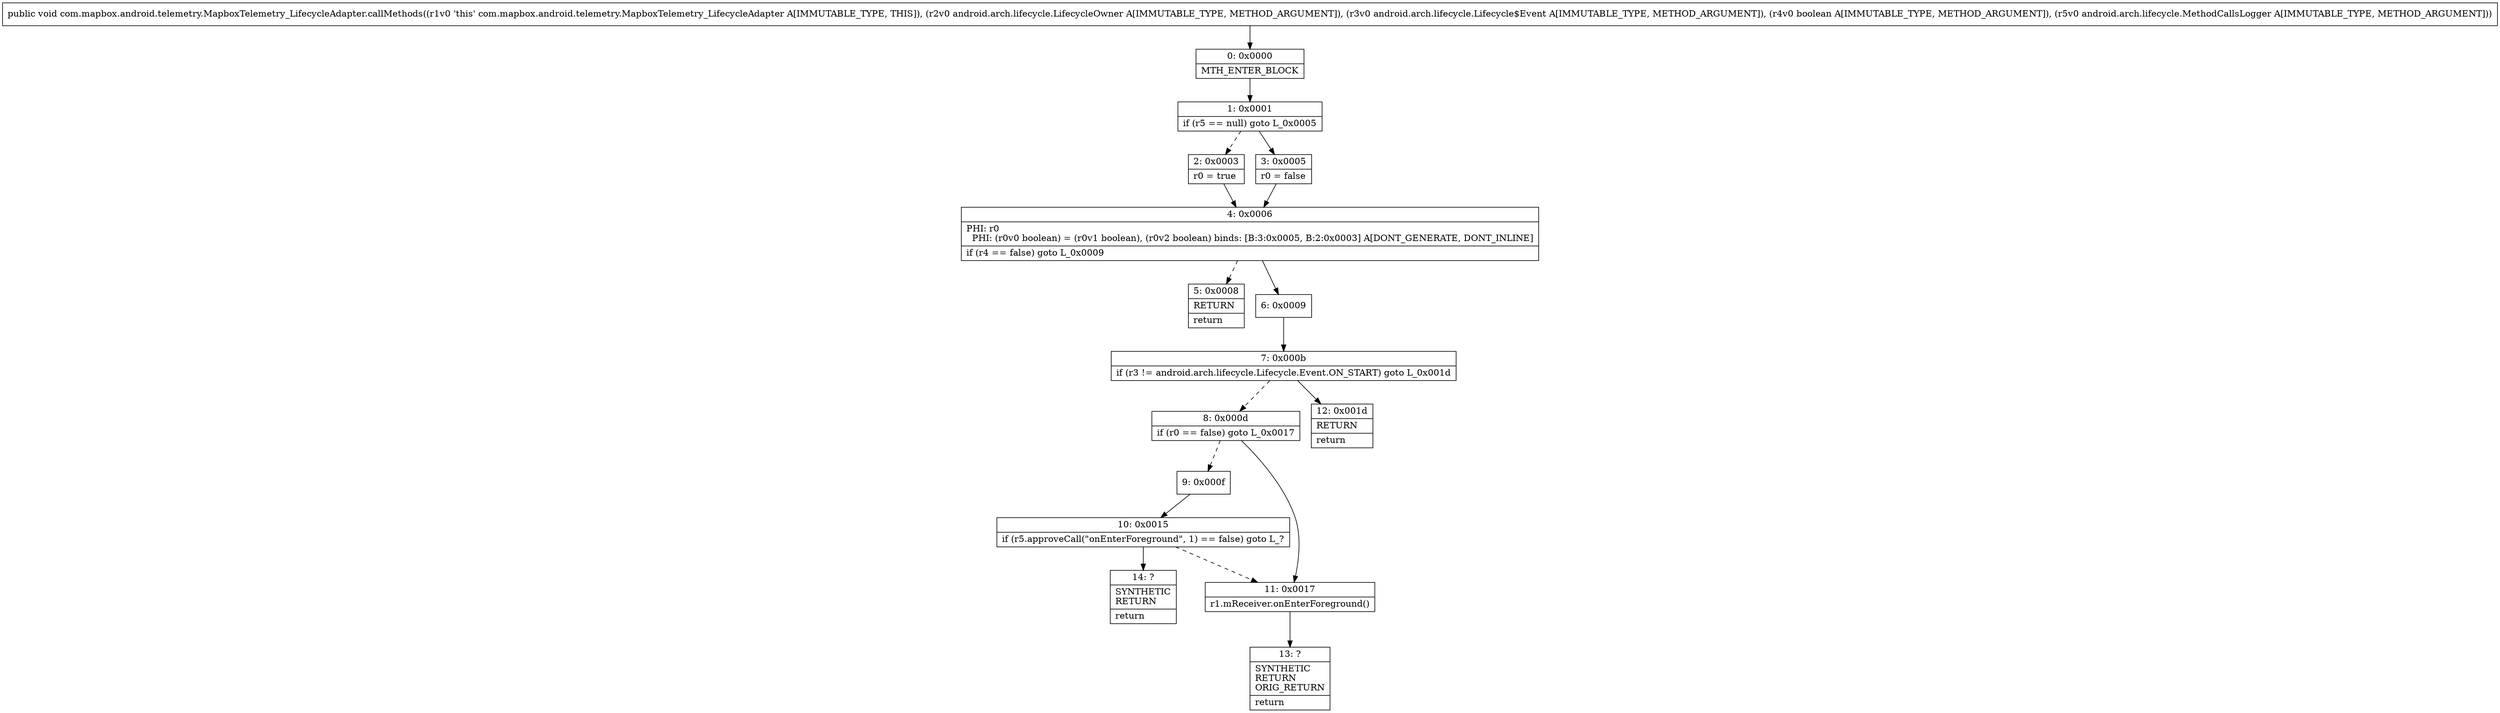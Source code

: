 digraph "CFG forcom.mapbox.android.telemetry.MapboxTelemetry_LifecycleAdapter.callMethods(Landroid\/arch\/lifecycle\/LifecycleOwner;Landroid\/arch\/lifecycle\/Lifecycle$Event;ZLandroid\/arch\/lifecycle\/MethodCallsLogger;)V" {
Node_0 [shape=record,label="{0\:\ 0x0000|MTH_ENTER_BLOCK\l}"];
Node_1 [shape=record,label="{1\:\ 0x0001|if (r5 == null) goto L_0x0005\l}"];
Node_2 [shape=record,label="{2\:\ 0x0003|r0 = true\l}"];
Node_3 [shape=record,label="{3\:\ 0x0005|r0 = false\l}"];
Node_4 [shape=record,label="{4\:\ 0x0006|PHI: r0 \l  PHI: (r0v0 boolean) = (r0v1 boolean), (r0v2 boolean) binds: [B:3:0x0005, B:2:0x0003] A[DONT_GENERATE, DONT_INLINE]\l|if (r4 == false) goto L_0x0009\l}"];
Node_5 [shape=record,label="{5\:\ 0x0008|RETURN\l|return\l}"];
Node_6 [shape=record,label="{6\:\ 0x0009}"];
Node_7 [shape=record,label="{7\:\ 0x000b|if (r3 != android.arch.lifecycle.Lifecycle.Event.ON_START) goto L_0x001d\l}"];
Node_8 [shape=record,label="{8\:\ 0x000d|if (r0 == false) goto L_0x0017\l}"];
Node_9 [shape=record,label="{9\:\ 0x000f}"];
Node_10 [shape=record,label="{10\:\ 0x0015|if (r5.approveCall(\"onEnterForeground\", 1) == false) goto L_?\l}"];
Node_11 [shape=record,label="{11\:\ 0x0017|r1.mReceiver.onEnterForeground()\l}"];
Node_12 [shape=record,label="{12\:\ 0x001d|RETURN\l|return\l}"];
Node_13 [shape=record,label="{13\:\ ?|SYNTHETIC\lRETURN\lORIG_RETURN\l|return\l}"];
Node_14 [shape=record,label="{14\:\ ?|SYNTHETIC\lRETURN\l|return\l}"];
MethodNode[shape=record,label="{public void com.mapbox.android.telemetry.MapboxTelemetry_LifecycleAdapter.callMethods((r1v0 'this' com.mapbox.android.telemetry.MapboxTelemetry_LifecycleAdapter A[IMMUTABLE_TYPE, THIS]), (r2v0 android.arch.lifecycle.LifecycleOwner A[IMMUTABLE_TYPE, METHOD_ARGUMENT]), (r3v0 android.arch.lifecycle.Lifecycle$Event A[IMMUTABLE_TYPE, METHOD_ARGUMENT]), (r4v0 boolean A[IMMUTABLE_TYPE, METHOD_ARGUMENT]), (r5v0 android.arch.lifecycle.MethodCallsLogger A[IMMUTABLE_TYPE, METHOD_ARGUMENT])) }"];
MethodNode -> Node_0;
Node_0 -> Node_1;
Node_1 -> Node_2[style=dashed];
Node_1 -> Node_3;
Node_2 -> Node_4;
Node_3 -> Node_4;
Node_4 -> Node_5[style=dashed];
Node_4 -> Node_6;
Node_6 -> Node_7;
Node_7 -> Node_8[style=dashed];
Node_7 -> Node_12;
Node_8 -> Node_9[style=dashed];
Node_8 -> Node_11;
Node_9 -> Node_10;
Node_10 -> Node_11[style=dashed];
Node_10 -> Node_14;
Node_11 -> Node_13;
}

